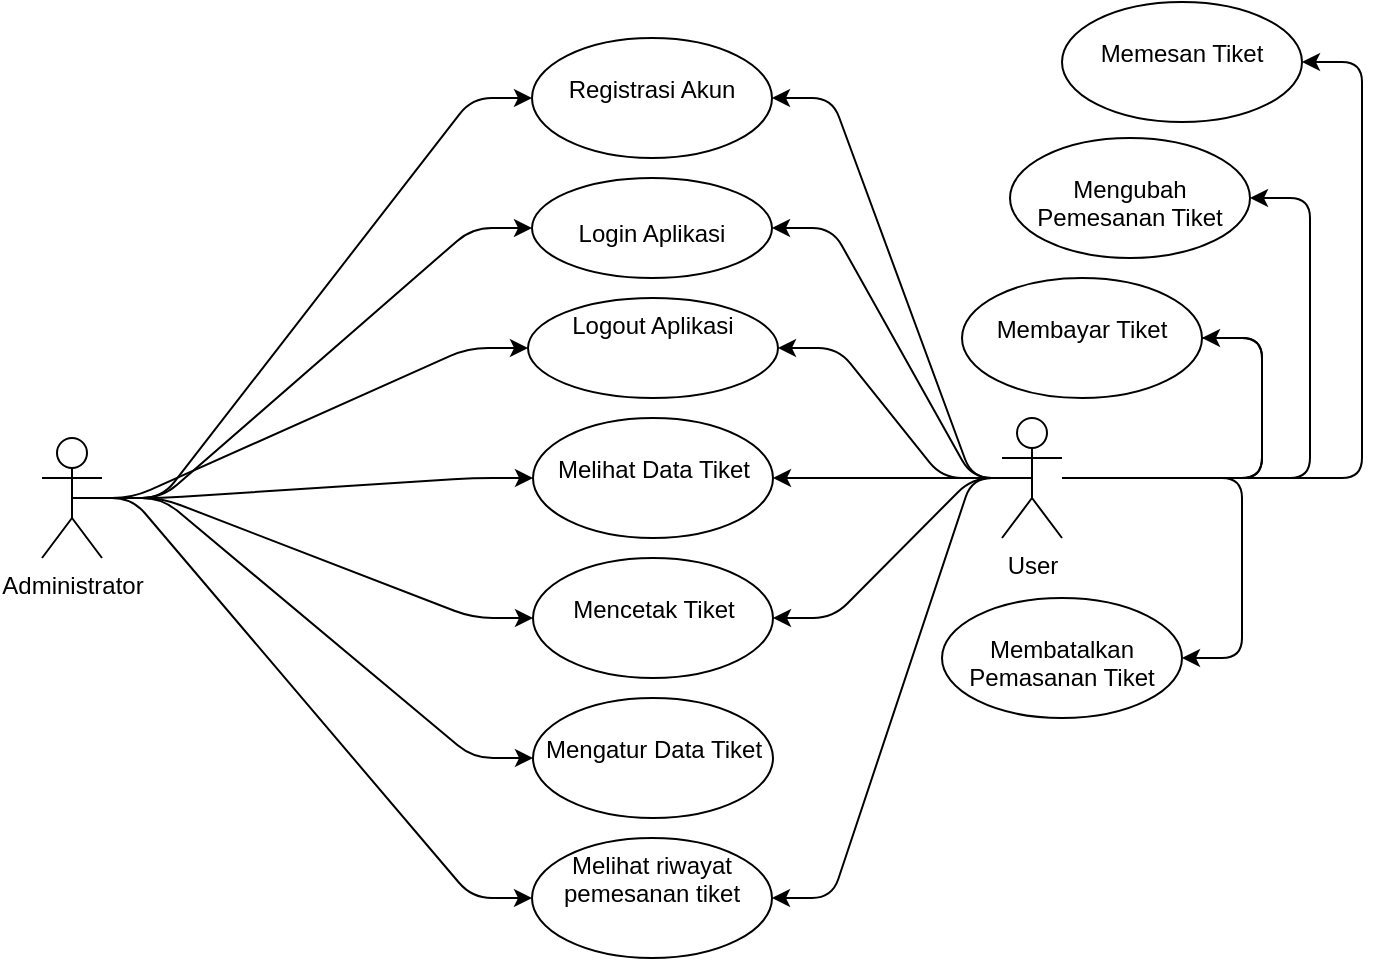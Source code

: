 <mxfile version="18.0.5" type="github">
  <diagram id="mFHJB_CfKF43JPmPPEhb" name="Page-1">
    <mxGraphModel dx="823" dy="484" grid="1" gridSize="10" guides="1" tooltips="1" connect="1" arrows="1" fold="1" page="1" pageScale="1" pageWidth="850" pageHeight="1100" math="0" shadow="0">
      <root>
        <mxCell id="0" />
        <mxCell id="1" parent="0" />
        <mxCell id="rW1O6BM9jHOY61PRQDnY-6" value="" style="rounded=1;orthogonalLoop=1;jettySize=auto;html=1;elbow=vertical;edgeStyle=entityRelationEdgeStyle;" parent="1" source="rW1O6BM9jHOY61PRQDnY-1" target="rW1O6BM9jHOY61PRQDnY-5" edge="1">
          <mxGeometry relative="1" as="geometry" />
        </mxCell>
        <mxCell id="rW1O6BM9jHOY61PRQDnY-9" value="" style="rounded=1;orthogonalLoop=1;jettySize=auto;html=1;elbow=vertical;edgeStyle=entityRelationEdgeStyle;" parent="1" source="rW1O6BM9jHOY61PRQDnY-1" target="rW1O6BM9jHOY61PRQDnY-7" edge="1">
          <mxGeometry relative="1" as="geometry" />
        </mxCell>
        <mxCell id="G-18dSmbzqlNJOXL6M9Y-2" value="" style="rounded=1;orthogonalLoop=1;jettySize=auto;html=1;elbow=vertical;edgeStyle=entityRelationEdgeStyle;" edge="1" parent="1" source="rW1O6BM9jHOY61PRQDnY-1" target="G-18dSmbzqlNJOXL6M9Y-1">
          <mxGeometry relative="1" as="geometry" />
        </mxCell>
        <mxCell id="G-18dSmbzqlNJOXL6M9Y-4" value="" style="rounded=1;orthogonalLoop=1;jettySize=auto;html=1;elbow=vertical;edgeStyle=entityRelationEdgeStyle;" edge="1" parent="1" source="rW1O6BM9jHOY61PRQDnY-1" target="G-18dSmbzqlNJOXL6M9Y-3">
          <mxGeometry relative="1" as="geometry" />
        </mxCell>
        <mxCell id="G-18dSmbzqlNJOXL6M9Y-6" value="" style="rounded=1;orthogonalLoop=1;jettySize=auto;html=1;elbow=vertical;edgeStyle=entityRelationEdgeStyle;" edge="1" parent="1" source="rW1O6BM9jHOY61PRQDnY-1" target="G-18dSmbzqlNJOXL6M9Y-5">
          <mxGeometry relative="1" as="geometry" />
        </mxCell>
        <mxCell id="G-18dSmbzqlNJOXL6M9Y-20" style="edgeStyle=entityRelationEdgeStyle;orthogonalLoop=1;jettySize=auto;html=1;exitX=0.5;exitY=0.5;exitDx=0;exitDy=0;exitPerimeter=0;entryX=0;entryY=0.5;entryDx=0;entryDy=0;rounded=1;" edge="1" parent="1" source="rW1O6BM9jHOY61PRQDnY-1" target="G-18dSmbzqlNJOXL6M9Y-18">
          <mxGeometry relative="1" as="geometry" />
        </mxCell>
        <mxCell id="G-18dSmbzqlNJOXL6M9Y-27" style="edgeStyle=entityRelationEdgeStyle;rounded=1;orthogonalLoop=1;jettySize=auto;html=1;exitX=0.5;exitY=0.5;exitDx=0;exitDy=0;exitPerimeter=0;elbow=vertical;" edge="1" parent="1" source="rW1O6BM9jHOY61PRQDnY-1" target="G-18dSmbzqlNJOXL6M9Y-16">
          <mxGeometry relative="1" as="geometry" />
        </mxCell>
        <mxCell id="rW1O6BM9jHOY61PRQDnY-1" value="Administrator" style="shape=umlActor;verticalLabelPosition=bottom;verticalAlign=top;html=1;" parent="1" vertex="1">
          <mxGeometry x="120" y="370" width="30" height="60" as="geometry" />
        </mxCell>
        <mxCell id="rW1O6BM9jHOY61PRQDnY-5" value="&lt;p align=&quot;center&quot;&gt;&lt;span lang=&quot;EN-US&quot;&gt;Registrasi Akun&lt;/span&gt;&lt;/p&gt;" style="ellipse;whiteSpace=wrap;html=1;verticalAlign=top;" parent="1" vertex="1">
          <mxGeometry x="365" y="170" width="120" height="60" as="geometry" />
        </mxCell>
        <mxCell id="rW1O6BM9jHOY61PRQDnY-7" value="&lt;div&gt;&lt;br&gt;&lt;/div&gt;&lt;div&gt;Login Aplikasi&lt;/div&gt;" style="ellipse;whiteSpace=wrap;html=1;verticalAlign=top;" parent="1" vertex="1">
          <mxGeometry x="365" y="240" width="120" height="50" as="geometry" />
        </mxCell>
        <mxCell id="G-18dSmbzqlNJOXL6M9Y-1" value="&lt;p align=&quot;center&quot;&gt;&lt;span lang=&quot;EN-US&quot;&gt;Melihat Data Tiket&lt;/span&gt;&lt;/p&gt;" style="ellipse;whiteSpace=wrap;html=1;verticalAlign=top;" vertex="1" parent="1">
          <mxGeometry x="365.5" y="360" width="120" height="60" as="geometry" />
        </mxCell>
        <mxCell id="G-18dSmbzqlNJOXL6M9Y-3" value="&lt;p align=&quot;center&quot;&gt;&lt;span lang=&quot;EN-US&quot;&gt;Mencetak Tiket&lt;/span&gt;&lt;/p&gt;" style="ellipse;whiteSpace=wrap;html=1;verticalAlign=top;" vertex="1" parent="1">
          <mxGeometry x="365.5" y="430" width="120" height="60" as="geometry" />
        </mxCell>
        <mxCell id="G-18dSmbzqlNJOXL6M9Y-5" value="&lt;p align=&quot;center&quot;&gt;&lt;span lang=&quot;EN-US&quot;&gt;Mengatur Data Tiket&lt;/span&gt;&lt;/p&gt;" style="ellipse;whiteSpace=wrap;html=1;verticalAlign=top;" vertex="1" parent="1">
          <mxGeometry x="365.5" y="500" width="120" height="60" as="geometry" />
        </mxCell>
        <mxCell id="G-18dSmbzqlNJOXL6M9Y-9" value="" style="rounded=1;orthogonalLoop=1;jettySize=auto;html=1;elbow=vertical;edgeStyle=entityRelationEdgeStyle;" edge="1" parent="1" source="G-18dSmbzqlNJOXL6M9Y-7" target="G-18dSmbzqlNJOXL6M9Y-8">
          <mxGeometry relative="1" as="geometry" />
        </mxCell>
        <mxCell id="G-18dSmbzqlNJOXL6M9Y-11" value="" style="rounded=1;orthogonalLoop=1;jettySize=auto;html=1;elbow=vertical;edgeStyle=entityRelationEdgeStyle;" edge="1" parent="1" source="G-18dSmbzqlNJOXL6M9Y-7" target="G-18dSmbzqlNJOXL6M9Y-10">
          <mxGeometry relative="1" as="geometry" />
        </mxCell>
        <mxCell id="G-18dSmbzqlNJOXL6M9Y-13" value="" style="rounded=1;orthogonalLoop=1;jettySize=auto;html=1;elbow=vertical;edgeStyle=entityRelationEdgeStyle;" edge="1" parent="1" source="G-18dSmbzqlNJOXL6M9Y-7" target="G-18dSmbzqlNJOXL6M9Y-12">
          <mxGeometry relative="1" as="geometry" />
        </mxCell>
        <mxCell id="G-18dSmbzqlNJOXL6M9Y-15" value="" style="rounded=1;orthogonalLoop=1;jettySize=auto;html=1;elbow=vertical;edgeStyle=entityRelationEdgeStyle;" edge="1" parent="1" source="G-18dSmbzqlNJOXL6M9Y-7" target="G-18dSmbzqlNJOXL6M9Y-14">
          <mxGeometry relative="1" as="geometry" />
        </mxCell>
        <mxCell id="G-18dSmbzqlNJOXL6M9Y-19" value="" style="rounded=1;orthogonalLoop=1;jettySize=auto;html=1;elbow=vertical;edgeStyle=entityRelationEdgeStyle;" edge="1" parent="1" source="G-18dSmbzqlNJOXL6M9Y-7" target="G-18dSmbzqlNJOXL6M9Y-18">
          <mxGeometry relative="1" as="geometry" />
        </mxCell>
        <mxCell id="G-18dSmbzqlNJOXL6M9Y-21" style="edgeStyle=entityRelationEdgeStyle;rounded=1;orthogonalLoop=1;jettySize=auto;html=1;exitX=0.5;exitY=0.5;exitDx=0;exitDy=0;exitPerimeter=0;elbow=vertical;" edge="1" parent="1" source="G-18dSmbzqlNJOXL6M9Y-7" target="G-18dSmbzqlNJOXL6M9Y-1">
          <mxGeometry relative="1" as="geometry" />
        </mxCell>
        <mxCell id="G-18dSmbzqlNJOXL6M9Y-22" style="edgeStyle=entityRelationEdgeStyle;rounded=1;orthogonalLoop=1;jettySize=auto;html=1;exitX=0.5;exitY=0.5;exitDx=0;exitDy=0;exitPerimeter=0;elbow=vertical;" edge="1" parent="1" source="G-18dSmbzqlNJOXL6M9Y-7" target="G-18dSmbzqlNJOXL6M9Y-3">
          <mxGeometry relative="1" as="geometry" />
        </mxCell>
        <mxCell id="G-18dSmbzqlNJOXL6M9Y-24" style="edgeStyle=entityRelationEdgeStyle;rounded=1;orthogonalLoop=1;jettySize=auto;html=1;exitX=0.5;exitY=0.5;exitDx=0;exitDy=0;exitPerimeter=0;entryX=1;entryY=0.5;entryDx=0;entryDy=0;elbow=vertical;" edge="1" parent="1" source="G-18dSmbzqlNJOXL6M9Y-7" target="rW1O6BM9jHOY61PRQDnY-5">
          <mxGeometry relative="1" as="geometry" />
        </mxCell>
        <mxCell id="G-18dSmbzqlNJOXL6M9Y-25" style="edgeStyle=entityRelationEdgeStyle;rounded=1;orthogonalLoop=1;jettySize=auto;html=1;exitX=0.5;exitY=0.5;exitDx=0;exitDy=0;exitPerimeter=0;entryX=1;entryY=0.5;entryDx=0;entryDy=0;elbow=vertical;" edge="1" parent="1" source="G-18dSmbzqlNJOXL6M9Y-7" target="rW1O6BM9jHOY61PRQDnY-7">
          <mxGeometry relative="1" as="geometry" />
        </mxCell>
        <mxCell id="G-18dSmbzqlNJOXL6M9Y-26" style="edgeStyle=entityRelationEdgeStyle;rounded=1;orthogonalLoop=1;jettySize=auto;html=1;exitX=0.5;exitY=0.5;exitDx=0;exitDy=0;exitPerimeter=0;elbow=vertical;" edge="1" parent="1" source="G-18dSmbzqlNJOXL6M9Y-7" target="G-18dSmbzqlNJOXL6M9Y-16">
          <mxGeometry relative="1" as="geometry" />
        </mxCell>
        <mxCell id="G-18dSmbzqlNJOXL6M9Y-7" value="User" style="shape=umlActor;verticalLabelPosition=bottom;verticalAlign=top;html=1;outlineConnect=0;" vertex="1" parent="1">
          <mxGeometry x="600" y="360" width="30" height="60" as="geometry" />
        </mxCell>
        <mxCell id="G-18dSmbzqlNJOXL6M9Y-8" value="&lt;p align=&quot;center&quot;&gt;&lt;span lang=&quot;EN-US&quot;&gt;Memesan Tiket&lt;/span&gt;&lt;/p&gt;" style="ellipse;whiteSpace=wrap;html=1;verticalAlign=top;" vertex="1" parent="1">
          <mxGeometry x="630" y="152" width="120" height="60" as="geometry" />
        </mxCell>
        <mxCell id="G-18dSmbzqlNJOXL6M9Y-10" value="&lt;p align=&quot;center&quot;&gt;&lt;span lang=&quot;EN-US&quot;&gt;Membatalkan Pemasanan Tiket&lt;/span&gt;&lt;/p&gt;" style="ellipse;whiteSpace=wrap;html=1;verticalAlign=top;" vertex="1" parent="1">
          <mxGeometry x="570" y="450" width="120" height="60" as="geometry" />
        </mxCell>
        <mxCell id="G-18dSmbzqlNJOXL6M9Y-14" value="&lt;p align=&quot;center&quot;&gt;&lt;span lang=&quot;EN-US&quot;&gt;Mengubah Pemesanan Tiket&lt;/span&gt;&lt;/p&gt;" style="ellipse;whiteSpace=wrap;html=1;verticalAlign=top;" vertex="1" parent="1">
          <mxGeometry x="604" y="220" width="120" height="60" as="geometry" />
        </mxCell>
        <mxCell id="G-18dSmbzqlNJOXL6M9Y-16" value=" Melihat riwayat pemesanan tiket" style="ellipse;whiteSpace=wrap;html=1;verticalAlign=top;" vertex="1" parent="1">
          <mxGeometry x="365" y="570" width="120" height="60" as="geometry" />
        </mxCell>
        <mxCell id="G-18dSmbzqlNJOXL6M9Y-18" value="Logout Aplikasi" style="ellipse;whiteSpace=wrap;html=1;verticalAlign=top;" vertex="1" parent="1">
          <mxGeometry x="363" y="300" width="125" height="50" as="geometry" />
        </mxCell>
        <mxCell id="G-18dSmbzqlNJOXL6M9Y-12" value="&lt;p align=&quot;center&quot;&gt;&lt;span lang=&quot;EN-US&quot;&gt;Membayar Tiket&lt;/span&gt;&lt;/p&gt;" style="ellipse;whiteSpace=wrap;html=1;verticalAlign=top;" vertex="1" parent="1">
          <mxGeometry x="580" y="290" width="120" height="60" as="geometry" />
        </mxCell>
        <mxCell id="G-18dSmbzqlNJOXL6M9Y-23" value="" style="rounded=1;orthogonalLoop=1;jettySize=auto;html=1;elbow=vertical;edgeStyle=entityRelationEdgeStyle;endArrow=none;" edge="1" parent="1" source="G-18dSmbzqlNJOXL6M9Y-7" target="G-18dSmbzqlNJOXL6M9Y-12">
          <mxGeometry relative="1" as="geometry">
            <mxPoint x="630" y="390" as="sourcePoint" />
            <mxPoint x="660" y="620" as="targetPoint" />
          </mxGeometry>
        </mxCell>
      </root>
    </mxGraphModel>
  </diagram>
</mxfile>
